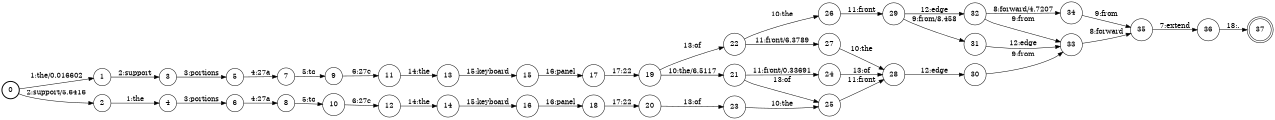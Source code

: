 digraph FST {
rankdir = LR;
size = "8.5,11";
label = "";
center = 1;
orientation = Portrait;
ranksep = "0.4";
nodesep = "0.25";
0 [label = "0", shape = circle, style = bold, fontsize = 14]
	0 -> 1 [label = "1:the/0.016602", fontsize = 14];
	0 -> 2 [label = "2:support/5.6416", fontsize = 14];
1 [label = "1", shape = circle, style = solid, fontsize = 14]
	1 -> 3 [label = "2:support", fontsize = 14];
2 [label = "2", shape = circle, style = solid, fontsize = 14]
	2 -> 4 [label = "1:the", fontsize = 14];
3 [label = "3", shape = circle, style = solid, fontsize = 14]
	3 -> 5 [label = "3:portions", fontsize = 14];
4 [label = "4", shape = circle, style = solid, fontsize = 14]
	4 -> 6 [label = "3:portions", fontsize = 14];
5 [label = "5", shape = circle, style = solid, fontsize = 14]
	5 -> 7 [label = "4:27a", fontsize = 14];
6 [label = "6", shape = circle, style = solid, fontsize = 14]
	6 -> 8 [label = "4:27a", fontsize = 14];
7 [label = "7", shape = circle, style = solid, fontsize = 14]
	7 -> 9 [label = "5:to", fontsize = 14];
8 [label = "8", shape = circle, style = solid, fontsize = 14]
	8 -> 10 [label = "5:to", fontsize = 14];
9 [label = "9", shape = circle, style = solid, fontsize = 14]
	9 -> 11 [label = "6:27c", fontsize = 14];
10 [label = "10", shape = circle, style = solid, fontsize = 14]
	10 -> 12 [label = "6:27c", fontsize = 14];
11 [label = "11", shape = circle, style = solid, fontsize = 14]
	11 -> 13 [label = "14:the", fontsize = 14];
12 [label = "12", shape = circle, style = solid, fontsize = 14]
	12 -> 14 [label = "14:the", fontsize = 14];
13 [label = "13", shape = circle, style = solid, fontsize = 14]
	13 -> 15 [label = "15:keyboard", fontsize = 14];
14 [label = "14", shape = circle, style = solid, fontsize = 14]
	14 -> 16 [label = "15:keyboard", fontsize = 14];
15 [label = "15", shape = circle, style = solid, fontsize = 14]
	15 -> 17 [label = "16:panel", fontsize = 14];
16 [label = "16", shape = circle, style = solid, fontsize = 14]
	16 -> 18 [label = "16:panel", fontsize = 14];
17 [label = "17", shape = circle, style = solid, fontsize = 14]
	17 -> 19 [label = "17:22", fontsize = 14];
18 [label = "18", shape = circle, style = solid, fontsize = 14]
	18 -> 20 [label = "17:22", fontsize = 14];
19 [label = "19", shape = circle, style = solid, fontsize = 14]
	19 -> 21 [label = "10:the/6.5117", fontsize = 14];
	19 -> 22 [label = "13:of", fontsize = 14];
20 [label = "20", shape = circle, style = solid, fontsize = 14]
	20 -> 23 [label = "13:of", fontsize = 14];
21 [label = "21", shape = circle, style = solid, fontsize = 14]
	21 -> 24 [label = "11:front/0.33691", fontsize = 14];
	21 -> 25 [label = "13:of", fontsize = 14];
22 [label = "22", shape = circle, style = solid, fontsize = 14]
	22 -> 26 [label = "10:the", fontsize = 14];
	22 -> 27 [label = "11:front/6.3789", fontsize = 14];
23 [label = "23", shape = circle, style = solid, fontsize = 14]
	23 -> 25 [label = "10:the", fontsize = 14];
24 [label = "24", shape = circle, style = solid, fontsize = 14]
	24 -> 28 [label = "13:of", fontsize = 14];
25 [label = "25", shape = circle, style = solid, fontsize = 14]
	25 -> 28 [label = "11:front", fontsize = 14];
26 [label = "26", shape = circle, style = solid, fontsize = 14]
	26 -> 29 [label = "11:front", fontsize = 14];
27 [label = "27", shape = circle, style = solid, fontsize = 14]
	27 -> 28 [label = "10:the", fontsize = 14];
28 [label = "28", shape = circle, style = solid, fontsize = 14]
	28 -> 30 [label = "12:edge", fontsize = 14];
29 [label = "29", shape = circle, style = solid, fontsize = 14]
	29 -> 31 [label = "9:from/8.458", fontsize = 14];
	29 -> 32 [label = "12:edge", fontsize = 14];
30 [label = "30", shape = circle, style = solid, fontsize = 14]
	30 -> 33 [label = "9:from", fontsize = 14];
31 [label = "31", shape = circle, style = solid, fontsize = 14]
	31 -> 33 [label = "12:edge", fontsize = 14];
32 [label = "32", shape = circle, style = solid, fontsize = 14]
	32 -> 34 [label = "8:forward/4.7207", fontsize = 14];
	32 -> 33 [label = "9:from", fontsize = 14];
33 [label = "33", shape = circle, style = solid, fontsize = 14]
	33 -> 35 [label = "8:forward", fontsize = 14];
34 [label = "34", shape = circle, style = solid, fontsize = 14]
	34 -> 35 [label = "9:from", fontsize = 14];
35 [label = "35", shape = circle, style = solid, fontsize = 14]
	35 -> 36 [label = "7:extend", fontsize = 14];
36 [label = "36", shape = circle, style = solid, fontsize = 14]
	36 -> 37 [label = "18:.", fontsize = 14];
37 [label = "37", shape = doublecircle, style = solid, fontsize = 14]
}
